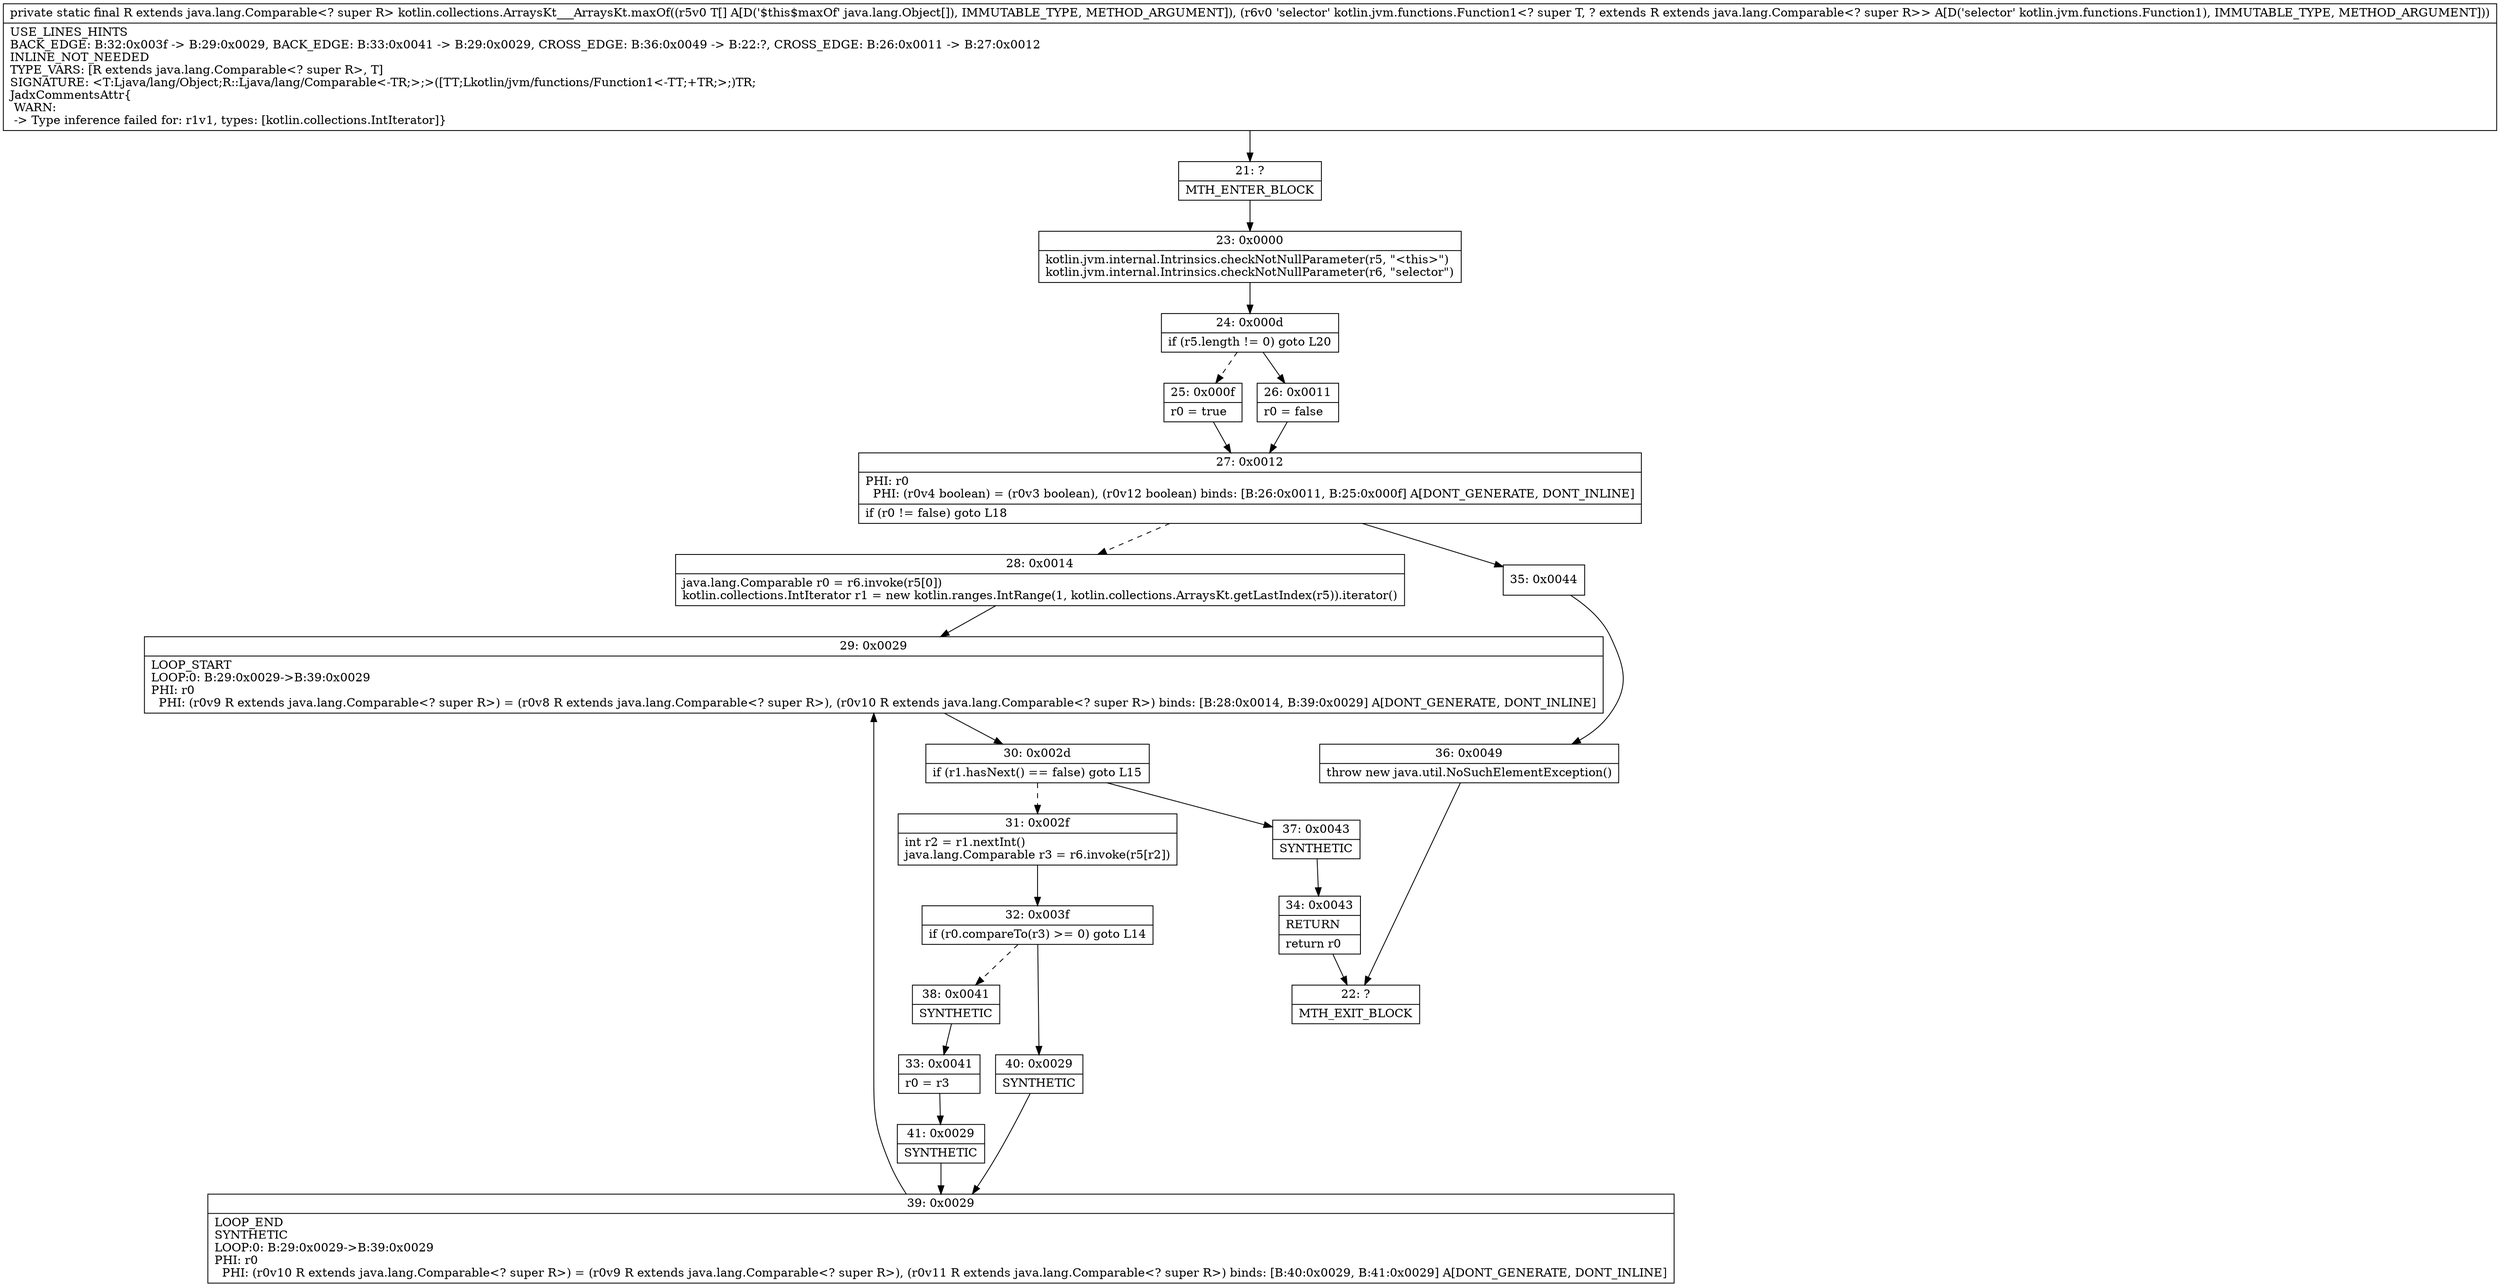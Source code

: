 digraph "CFG forkotlin.collections.ArraysKt___ArraysKt.maxOf([Ljava\/lang\/Object;Lkotlin\/jvm\/functions\/Function1;)Ljava\/lang\/Comparable;" {
Node_21 [shape=record,label="{21\:\ ?|MTH_ENTER_BLOCK\l}"];
Node_23 [shape=record,label="{23\:\ 0x0000|kotlin.jvm.internal.Intrinsics.checkNotNullParameter(r5, \"\<this\>\")\lkotlin.jvm.internal.Intrinsics.checkNotNullParameter(r6, \"selector\")\l}"];
Node_24 [shape=record,label="{24\:\ 0x000d|if (r5.length != 0) goto L20\l}"];
Node_25 [shape=record,label="{25\:\ 0x000f|r0 = true\l}"];
Node_27 [shape=record,label="{27\:\ 0x0012|PHI: r0 \l  PHI: (r0v4 boolean) = (r0v3 boolean), (r0v12 boolean) binds: [B:26:0x0011, B:25:0x000f] A[DONT_GENERATE, DONT_INLINE]\l|if (r0 != false) goto L18\l}"];
Node_28 [shape=record,label="{28\:\ 0x0014|java.lang.Comparable r0 = r6.invoke(r5[0])\lkotlin.collections.IntIterator r1 = new kotlin.ranges.IntRange(1, kotlin.collections.ArraysKt.getLastIndex(r5)).iterator()\l}"];
Node_29 [shape=record,label="{29\:\ 0x0029|LOOP_START\lLOOP:0: B:29:0x0029\-\>B:39:0x0029\lPHI: r0 \l  PHI: (r0v9 R extends java.lang.Comparable\<? super R\>) = (r0v8 R extends java.lang.Comparable\<? super R\>), (r0v10 R extends java.lang.Comparable\<? super R\>) binds: [B:28:0x0014, B:39:0x0029] A[DONT_GENERATE, DONT_INLINE]\l}"];
Node_30 [shape=record,label="{30\:\ 0x002d|if (r1.hasNext() == false) goto L15\l}"];
Node_31 [shape=record,label="{31\:\ 0x002f|int r2 = r1.nextInt()\ljava.lang.Comparable r3 = r6.invoke(r5[r2])\l}"];
Node_32 [shape=record,label="{32\:\ 0x003f|if (r0.compareTo(r3) \>= 0) goto L14\l}"];
Node_38 [shape=record,label="{38\:\ 0x0041|SYNTHETIC\l}"];
Node_33 [shape=record,label="{33\:\ 0x0041|r0 = r3\l}"];
Node_41 [shape=record,label="{41\:\ 0x0029|SYNTHETIC\l}"];
Node_39 [shape=record,label="{39\:\ 0x0029|LOOP_END\lSYNTHETIC\lLOOP:0: B:29:0x0029\-\>B:39:0x0029\lPHI: r0 \l  PHI: (r0v10 R extends java.lang.Comparable\<? super R\>) = (r0v9 R extends java.lang.Comparable\<? super R\>), (r0v11 R extends java.lang.Comparable\<? super R\>) binds: [B:40:0x0029, B:41:0x0029] A[DONT_GENERATE, DONT_INLINE]\l}"];
Node_40 [shape=record,label="{40\:\ 0x0029|SYNTHETIC\l}"];
Node_37 [shape=record,label="{37\:\ 0x0043|SYNTHETIC\l}"];
Node_34 [shape=record,label="{34\:\ 0x0043|RETURN\l|return r0\l}"];
Node_22 [shape=record,label="{22\:\ ?|MTH_EXIT_BLOCK\l}"];
Node_35 [shape=record,label="{35\:\ 0x0044}"];
Node_36 [shape=record,label="{36\:\ 0x0049|throw new java.util.NoSuchElementException()\l}"];
Node_26 [shape=record,label="{26\:\ 0x0011|r0 = false\l}"];
MethodNode[shape=record,label="{private static final R extends java.lang.Comparable\<? super R\> kotlin.collections.ArraysKt___ArraysKt.maxOf((r5v0 T[] A[D('$this$maxOf' java.lang.Object[]), IMMUTABLE_TYPE, METHOD_ARGUMENT]), (r6v0 'selector' kotlin.jvm.functions.Function1\<? super T, ? extends R extends java.lang.Comparable\<? super R\>\> A[D('selector' kotlin.jvm.functions.Function1), IMMUTABLE_TYPE, METHOD_ARGUMENT]))  | USE_LINES_HINTS\lBACK_EDGE: B:32:0x003f \-\> B:29:0x0029, BACK_EDGE: B:33:0x0041 \-\> B:29:0x0029, CROSS_EDGE: B:36:0x0049 \-\> B:22:?, CROSS_EDGE: B:26:0x0011 \-\> B:27:0x0012\lINLINE_NOT_NEEDED\lTYPE_VARS: [R extends java.lang.Comparable\<? super R\>, T]\lSIGNATURE: \<T:Ljava\/lang\/Object;R::Ljava\/lang\/Comparable\<\-TR;\>;\>([TT;Lkotlin\/jvm\/functions\/Function1\<\-TT;+TR;\>;)TR;\lJadxCommentsAttr\{\l WARN: \l \-\> Type inference failed for: r1v1, types: [kotlin.collections.IntIterator]\}\l}"];
MethodNode -> Node_21;Node_21 -> Node_23;
Node_23 -> Node_24;
Node_24 -> Node_25[style=dashed];
Node_24 -> Node_26;
Node_25 -> Node_27;
Node_27 -> Node_28[style=dashed];
Node_27 -> Node_35;
Node_28 -> Node_29;
Node_29 -> Node_30;
Node_30 -> Node_31[style=dashed];
Node_30 -> Node_37;
Node_31 -> Node_32;
Node_32 -> Node_38[style=dashed];
Node_32 -> Node_40;
Node_38 -> Node_33;
Node_33 -> Node_41;
Node_41 -> Node_39;
Node_39 -> Node_29;
Node_40 -> Node_39;
Node_37 -> Node_34;
Node_34 -> Node_22;
Node_35 -> Node_36;
Node_36 -> Node_22;
Node_26 -> Node_27;
}

